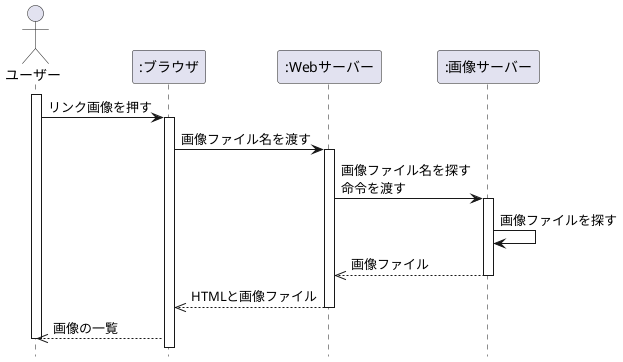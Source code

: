 @startuml
hide footbox
Actor ユーザー as user
participant ":ブラウザ" as A 
participant ":Webサーバー" as B 
participant ":画像サーバー" as C 
activate user
user -> A : リンク画像を押す

activate A
A -> B : 画像ファイル名を渡す

activate B
B -> C : 画像ファイル名を探す\n命令を渡す

activate C
C -> C : 画像ファイルを探す
B <<-- C : 画像ファイル
deactivate C

A <<-- B : HTMLと画像ファイル
deactivate B
user <<-- A : 画像の一覧
deactivate user
@enduml